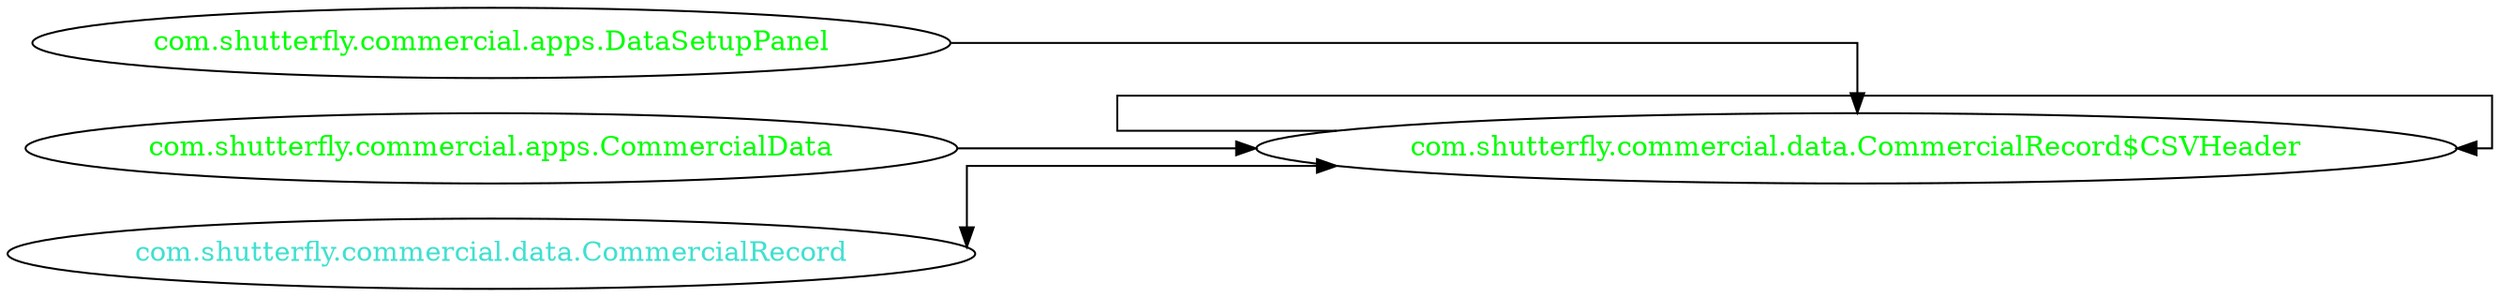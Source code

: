 digraph dependencyGraph {
 concentrate=true;
 ranksep="2.0";
 rankdir="LR"; 
 splines="ortho";
"com.shutterfly.commercial.data.CommercialRecord$CSVHeader" [fontcolor="red"];
"com.shutterfly.commercial.apps.DataSetupPanel" [ fontcolor="green" ];
"com.shutterfly.commercial.apps.DataSetupPanel"->"com.shutterfly.commercial.data.CommercialRecord$CSVHeader";
"com.shutterfly.commercial.apps.CommercialData" [ fontcolor="green" ];
"com.shutterfly.commercial.apps.CommercialData"->"com.shutterfly.commercial.data.CommercialRecord$CSVHeader";
"com.shutterfly.commercial.data.CommercialRecord$CSVHeader" [ fontcolor="green" ];
"com.shutterfly.commercial.data.CommercialRecord$CSVHeader"->"com.shutterfly.commercial.data.CommercialRecord$CSVHeader";
"com.shutterfly.commercial.data.CommercialRecord" [ fontcolor="turquoise" ];
"com.shutterfly.commercial.data.CommercialRecord"->"com.shutterfly.commercial.data.CommercialRecord$CSVHeader" [dir=both];
}